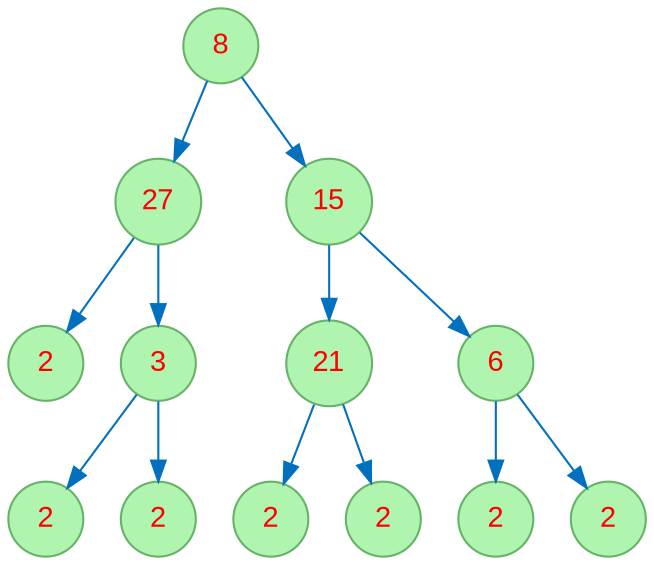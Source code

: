 digraph tree2_DecoratedWith_2 {
node [fontname="Arial", fontcolor=red, shape=circle, style=filled, color="#66B268", fillcolor="#AFF4AF" ];
edge [color = "#0070BF"];
883049899 [label="8"];
883049899 -> 2093176254;
2093176254 [label="27"];
2093176254 -> 1854731462;
1854731462 [label="2"];
2093176254 -> 317574433;
317574433 [label="3"];
317574433 -> 885284298;
885284298 [label="2"];
317574433 -> 1389133897;
1389133897 [label="2"];
883049899 -> 1534030866;
1534030866 [label="15"];
1534030866 -> 664223387;
664223387 [label="21"];
664223387 -> 824909230;
824909230 [label="2"];
664223387 -> 122883338;
122883338 [label="2"];
1534030866 -> 666641942;
666641942 [label="6"];
666641942 -> 960604060;
960604060 [label="2"];
666641942 -> 1349393271;
1349393271 [label="2"];
}
